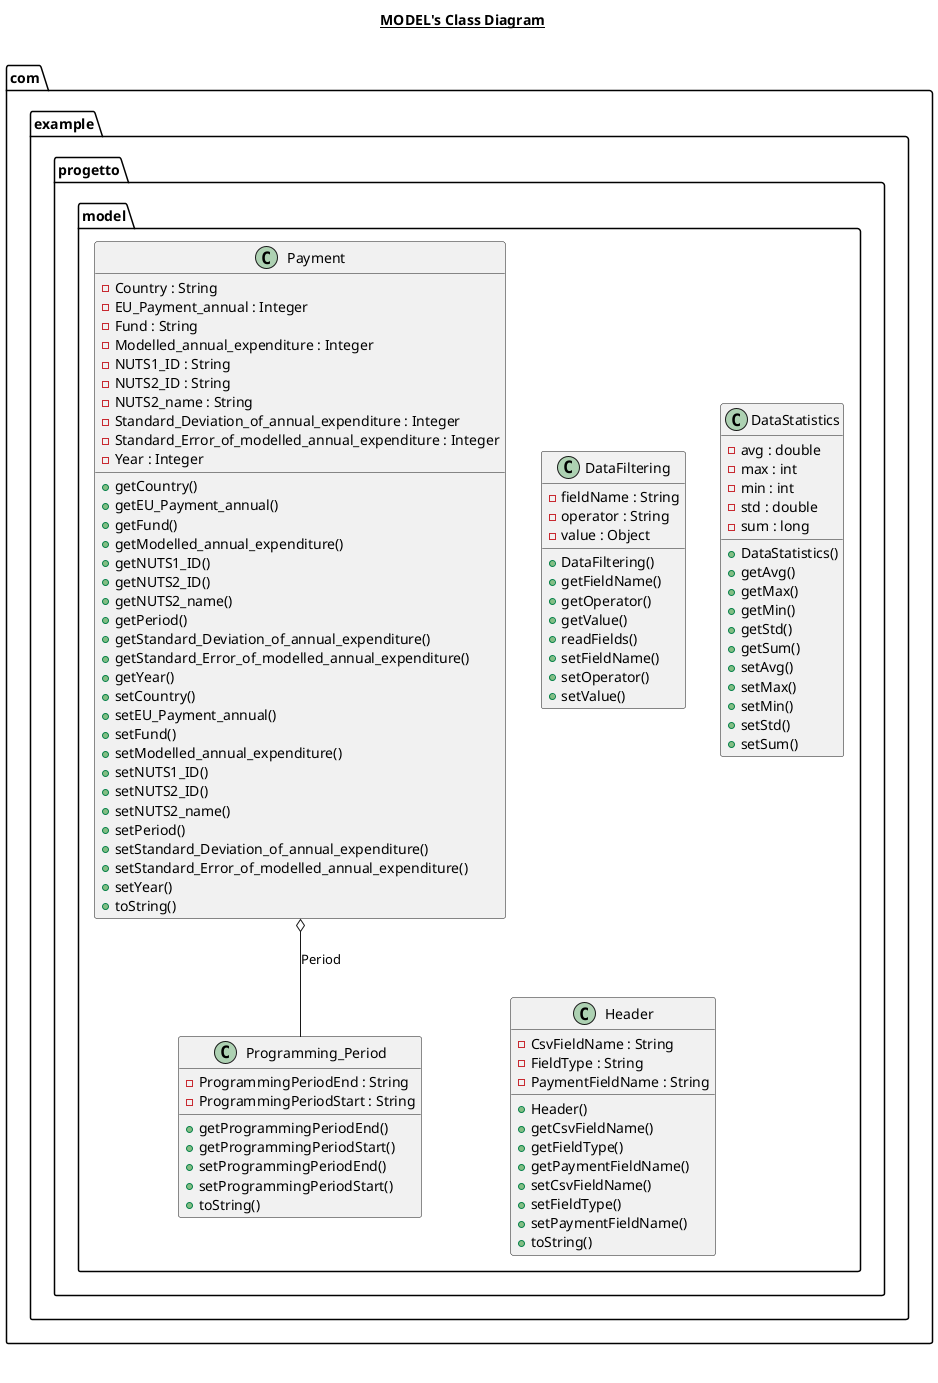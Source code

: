 @startuml

title __MODEL's Class Diagram__\n

    namespace com.example.progetto {
      namespace model {
        class com.example.progetto.model.DataFiltering {
            - fieldName : String
            - operator : String
            - value : Object
            + DataFiltering()
            + getFieldName()
            + getOperator()
            + getValue()
            + readFields()
            + setFieldName()
            + setOperator()
            + setValue()
        }
      }
    }
  

    namespace com.example.progetto {
      namespace model {
        class com.example.progetto.model.DataStatistics {
            - avg : double
            - max : int
            - min : int
            - std : double
            - sum : long
            + DataStatistics()
            + getAvg()
            + getMax()
            + getMin()
            + getStd()
            + getSum()
            + setAvg()
            + setMax()
            + setMin()
            + setStd()
            + setSum()
        }
      }
    }
  

    namespace com.example.progetto {
      namespace model {
        class com.example.progetto.model.Header {
            - CsvFieldName : String
            - FieldType : String
            - PaymentFieldName : String
            + Header()
            + getCsvFieldName()
            + getFieldType()
            + getPaymentFieldName()
            + setCsvFieldName()
            + setFieldType()
            + setPaymentFieldName()
            + toString()
        }
      }
    }
  

    namespace com.example.progetto {
      namespace model {
        class com.example.progetto.model.Payment {
            - Country : String
            - EU_Payment_annual : Integer
            - Fund : String
            - Modelled_annual_expenditure : Integer
            - NUTS1_ID : String
            - NUTS2_ID : String
            - NUTS2_name : String
            - Standard_Deviation_of_annual_expenditure : Integer
            - Standard_Error_of_modelled_annual_expenditure : Integer
            - Year : Integer
            + getCountry()
            + getEU_Payment_annual()
            + getFund()
            + getModelled_annual_expenditure()
            + getNUTS1_ID()
            + getNUTS2_ID()
            + getNUTS2_name()
            + getPeriod()
            + getStandard_Deviation_of_annual_expenditure()
            + getStandard_Error_of_modelled_annual_expenditure()
            + getYear()
            + setCountry()
            + setEU_Payment_annual()
            + setFund()
            + setModelled_annual_expenditure()
            + setNUTS1_ID()
            + setNUTS2_ID()
            + setNUTS2_name()
            + setPeriod()
            + setStandard_Deviation_of_annual_expenditure()
            + setStandard_Error_of_modelled_annual_expenditure()
            + setYear()
            + toString()
        }
      }
    }

  

    namespace com.example.progetto {
      namespace model {
        class com.example.progetto.model.Programming_Period {
            - ProgrammingPeriodEnd : String
            - ProgrammingPeriodStart : String
            + getProgrammingPeriodEnd()
            + getProgrammingPeriodStart()
            + setProgrammingPeriodEnd()
            + setProgrammingPeriodStart()
            + toString()
        }
      }
    }
  

  com.example.progetto.model.Payment o-- com.example.progetto.model.Programming_Period : Period


right footer


endfooter

@enduml
